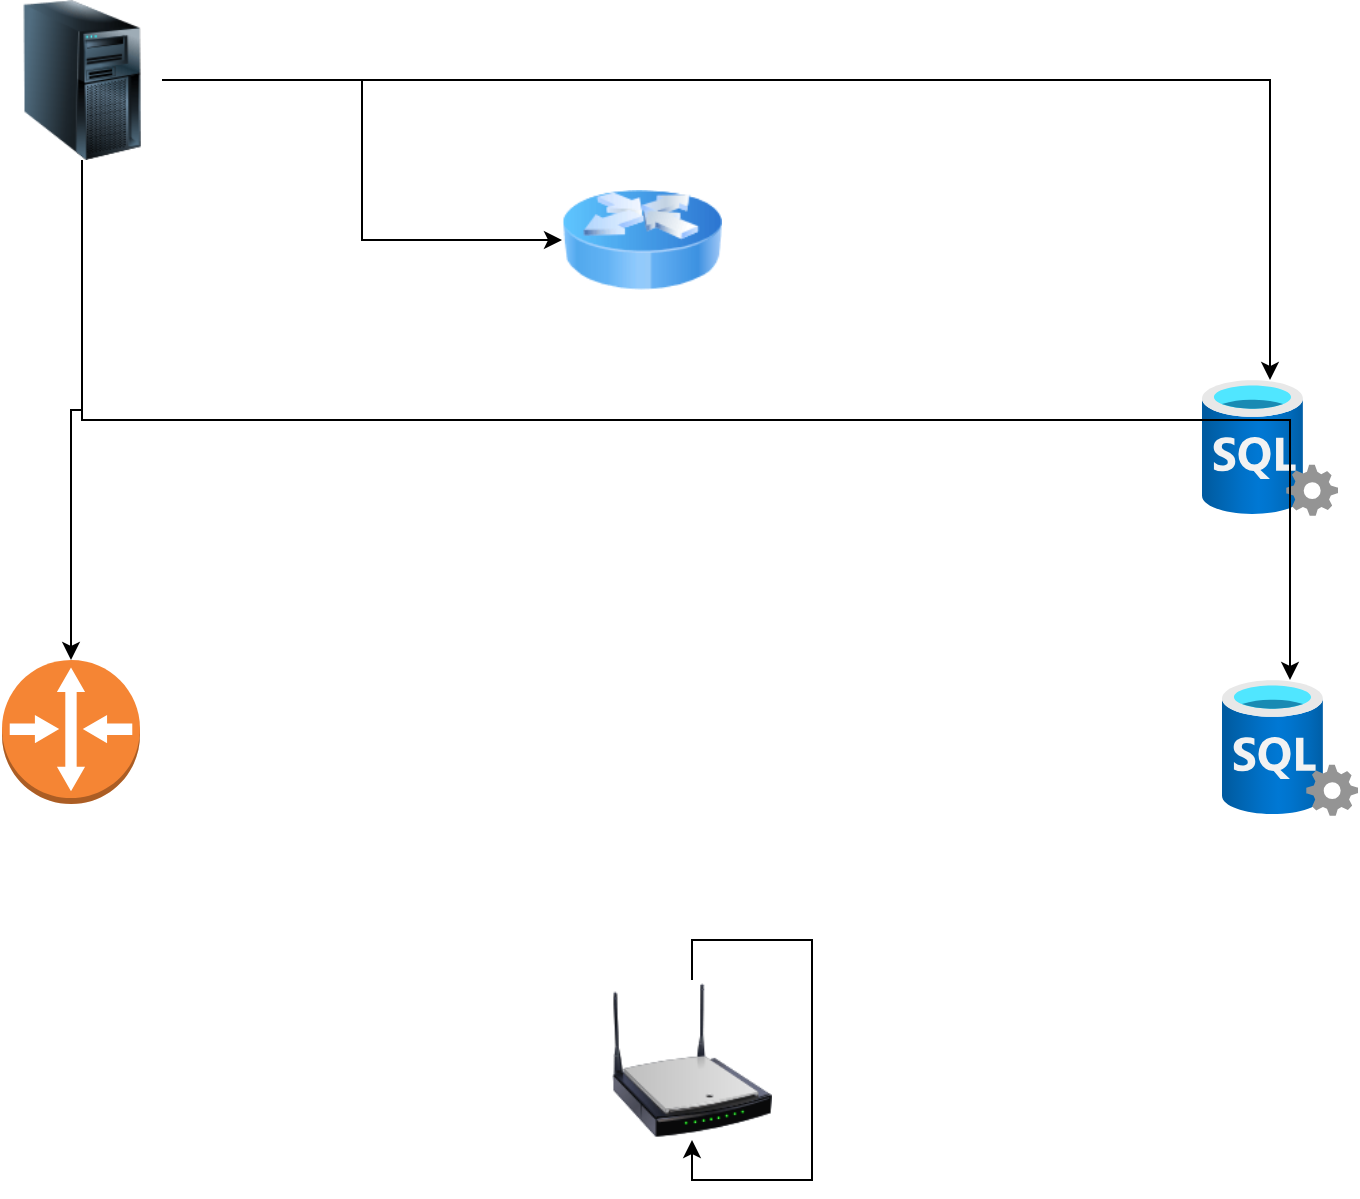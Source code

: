<mxfile version="24.4.9" type="github">
  <diagram name="Page-1" id="jZk91KGq8QkyCAppdN_9">
    <mxGraphModel dx="1434" dy="746" grid="1" gridSize="10" guides="1" tooltips="1" connect="1" arrows="1" fold="1" page="1" pageScale="1" pageWidth="850" pageHeight="1100" math="0" shadow="0">
      <root>
        <mxCell id="0" />
        <mxCell id="1" parent="0" />
        <mxCell id="aeaBADUBRxlJ6GS4MZa5-1" value="" style="image;html=1;image=img/lib/clip_art/networking/Wireless_Router_N_128x128.png" vertex="1" parent="1">
          <mxGeometry x="385" y="540" width="80" height="80" as="geometry" />
        </mxCell>
        <mxCell id="aeaBADUBRxlJ6GS4MZa5-2" value="" style="image;html=1;image=img/lib/clip_art/networking/Router_Icon_128x128.png" vertex="1" parent="1">
          <mxGeometry x="360" y="130" width="80" height="80" as="geometry" />
        </mxCell>
        <mxCell id="aeaBADUBRxlJ6GS4MZa5-3" value="" style="outlineConnect=0;dashed=0;verticalLabelPosition=bottom;verticalAlign=top;align=center;html=1;shape=mxgraph.aws3.router;fillColor=#F58534;gradientColor=none;" vertex="1" parent="1">
          <mxGeometry x="80" y="380" width="69" height="72" as="geometry" />
        </mxCell>
        <mxCell id="aeaBADUBRxlJ6GS4MZa5-4" value="" style="image;aspect=fixed;html=1;points=[];align=center;fontSize=12;image=img/lib/azure2/databases/SQL_Server.svg;" vertex="1" parent="1">
          <mxGeometry x="690" y="390" width="68" height="68" as="geometry" />
        </mxCell>
        <mxCell id="aeaBADUBRxlJ6GS4MZa5-5" value="" style="image;aspect=fixed;html=1;points=[];align=center;fontSize=12;image=img/lib/azure2/databases/SQL_Server.svg;" vertex="1" parent="1">
          <mxGeometry x="680" y="240" width="68" height="68" as="geometry" />
        </mxCell>
        <mxCell id="aeaBADUBRxlJ6GS4MZa5-7" style="edgeStyle=orthogonalEdgeStyle;rounded=0;orthogonalLoop=1;jettySize=auto;html=1;exitX=1;exitY=0.5;exitDx=0;exitDy=0;" edge="1" parent="1" source="aeaBADUBRxlJ6GS4MZa5-6" target="aeaBADUBRxlJ6GS4MZa5-2">
          <mxGeometry relative="1" as="geometry" />
        </mxCell>
        <mxCell id="aeaBADUBRxlJ6GS4MZa5-8" style="edgeStyle=orthogonalEdgeStyle;rounded=0;orthogonalLoop=1;jettySize=auto;html=1;exitX=0.5;exitY=1;exitDx=0;exitDy=0;" edge="1" parent="1" source="aeaBADUBRxlJ6GS4MZa5-6" target="aeaBADUBRxlJ6GS4MZa5-3">
          <mxGeometry relative="1" as="geometry" />
        </mxCell>
        <mxCell id="aeaBADUBRxlJ6GS4MZa5-9" style="edgeStyle=orthogonalEdgeStyle;rounded=0;orthogonalLoop=1;jettySize=auto;html=1;" edge="1" parent="1" source="aeaBADUBRxlJ6GS4MZa5-6" target="aeaBADUBRxlJ6GS4MZa5-5">
          <mxGeometry relative="1" as="geometry" />
        </mxCell>
        <mxCell id="aeaBADUBRxlJ6GS4MZa5-10" style="edgeStyle=orthogonalEdgeStyle;rounded=0;orthogonalLoop=1;jettySize=auto;html=1;exitX=0.5;exitY=1;exitDx=0;exitDy=0;" edge="1" parent="1" source="aeaBADUBRxlJ6GS4MZa5-6" target="aeaBADUBRxlJ6GS4MZa5-4">
          <mxGeometry relative="1" as="geometry" />
        </mxCell>
        <mxCell id="aeaBADUBRxlJ6GS4MZa5-6" value="" style="image;html=1;image=img/lib/clip_art/computers/Server_Tower_128x128.png" vertex="1" parent="1">
          <mxGeometry x="80" y="50" width="80" height="80" as="geometry" />
        </mxCell>
        <mxCell id="aeaBADUBRxlJ6GS4MZa5-11" style="edgeStyle=orthogonalEdgeStyle;rounded=0;orthogonalLoop=1;jettySize=auto;html=1;exitX=0.5;exitY=0;exitDx=0;exitDy=0;" edge="1" parent="1" source="aeaBADUBRxlJ6GS4MZa5-1" target="aeaBADUBRxlJ6GS4MZa5-1">
          <mxGeometry relative="1" as="geometry" />
        </mxCell>
      </root>
    </mxGraphModel>
  </diagram>
</mxfile>
